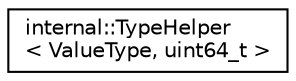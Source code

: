 digraph "Graphical Class Hierarchy"
{
 // LATEX_PDF_SIZE
  edge [fontname="Helvetica",fontsize="10",labelfontname="Helvetica",labelfontsize="10"];
  node [fontname="Helvetica",fontsize="10",shape=record];
  rankdir="LR";
  Node0 [label="internal::TypeHelper\l\< ValueType, uint64_t \>",height=0.2,width=0.4,color="black", fillcolor="white", style="filled",URL="$structinternal_1_1_type_helper_3_01_value_type_00_01uint64__t_01_4.html",tooltip=" "];
}
